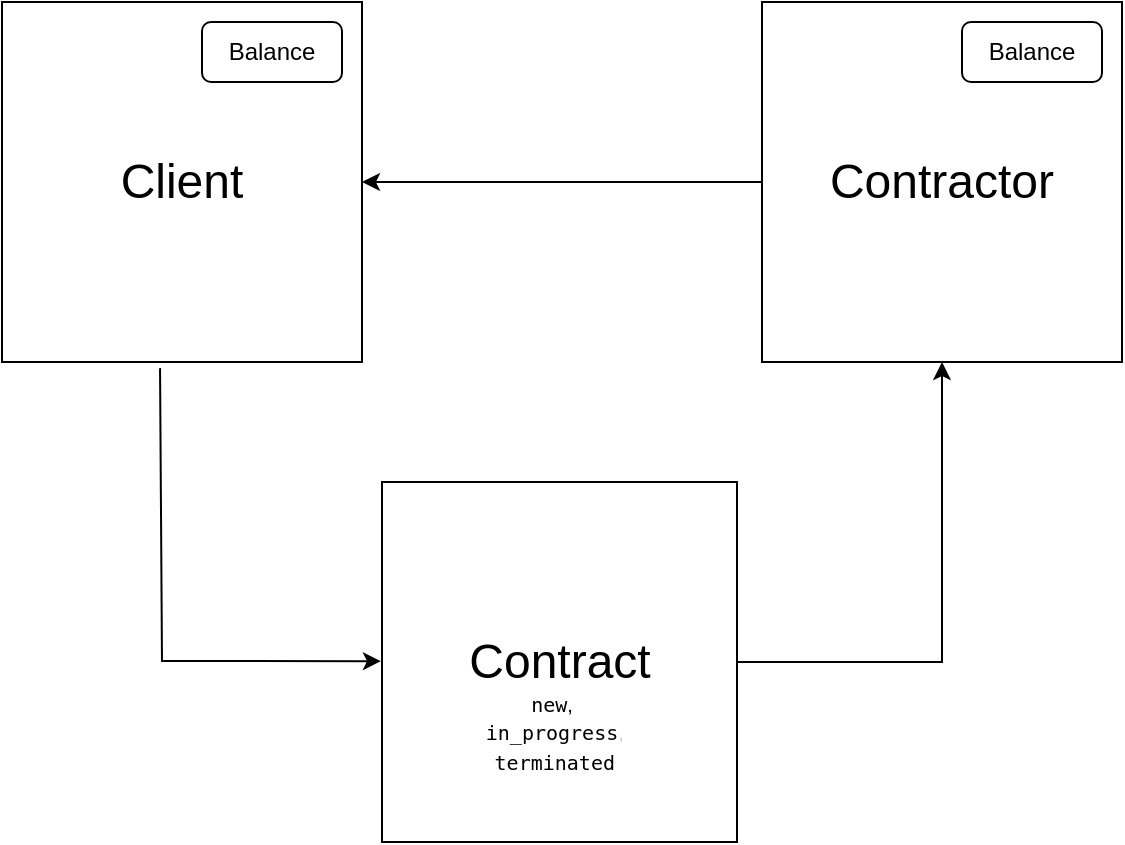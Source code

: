 <mxfile version="21.5.0" type="device">
  <diagram name="Page-1" id="N4poQZUCRJIgOqusgqXT">
    <mxGraphModel dx="1263" dy="784" grid="1" gridSize="10" guides="1" tooltips="1" connect="1" arrows="1" fold="1" page="1" pageScale="1" pageWidth="850" pageHeight="1100" math="0" shadow="0">
      <root>
        <mxCell id="0" />
        <mxCell id="1" parent="0" />
        <mxCell id="-pDCRGWogUtYBf0_griB-2" value="&lt;font style=&quot;font-size: 24px;&quot;&gt;Client&lt;/font&gt;" style="whiteSpace=wrap;html=1;aspect=fixed;" vertex="1" parent="1">
          <mxGeometry x="145" y="250" width="180" height="180" as="geometry" />
        </mxCell>
        <mxCell id="-pDCRGWogUtYBf0_griB-3" value="&lt;font style=&quot;font-size: 24px;&quot;&gt;Contractor&lt;/font&gt;" style="whiteSpace=wrap;html=1;aspect=fixed;" vertex="1" parent="1">
          <mxGeometry x="525" y="250" width="180" height="180" as="geometry" />
        </mxCell>
        <mxCell id="-pDCRGWogUtYBf0_griB-4" value="Balance" style="rounded=1;whiteSpace=wrap;html=1;" vertex="1" parent="1">
          <mxGeometry x="245" y="260" width="70" height="30" as="geometry" />
        </mxCell>
        <mxCell id="-pDCRGWogUtYBf0_griB-5" value="Balance" style="rounded=1;whiteSpace=wrap;html=1;" vertex="1" parent="1">
          <mxGeometry x="625" y="260" width="70" height="30" as="geometry" />
        </mxCell>
        <mxCell id="-pDCRGWogUtYBf0_griB-10" value="" style="endArrow=classic;html=1;rounded=0;exitX=0;exitY=0.667;exitDx=0;exitDy=0;exitPerimeter=0;" edge="1" parent="1">
          <mxGeometry width="50" height="50" relative="1" as="geometry">
            <mxPoint x="525" y="340.06" as="sourcePoint" />
            <mxPoint x="325" y="340" as="targetPoint" />
          </mxGeometry>
        </mxCell>
        <mxCell id="-pDCRGWogUtYBf0_griB-24" style="edgeStyle=orthogonalEdgeStyle;rounded=0;orthogonalLoop=1;jettySize=auto;html=1;exitX=1;exitY=0.5;exitDx=0;exitDy=0;entryX=0.5;entryY=1;entryDx=0;entryDy=0;" edge="1" parent="1" source="-pDCRGWogUtYBf0_griB-12" target="-pDCRGWogUtYBf0_griB-3">
          <mxGeometry relative="1" as="geometry" />
        </mxCell>
        <mxCell id="-pDCRGWogUtYBf0_griB-12" value="&lt;font style=&quot;font-size: 24px;&quot;&gt;Contract&lt;/font&gt;" style="rounded=0;whiteSpace=wrap;html=1;" vertex="1" parent="1">
          <mxGeometry x="335" y="490" width="177.5" height="180" as="geometry" />
        </mxCell>
        <mxCell id="-pDCRGWogUtYBf0_griB-13" value="&lt;font style=&quot;font-size: 10px;&quot;&gt;&lt;code style=&quot;color: var(--vscode-textPreformat-foreground); line-height: 1.357em; text-align: start;&quot;&gt;new&lt;/code&gt;,&lt;br&gt;&amp;nbsp;&lt;code style=&quot;color: var(--vscode-textPreformat-foreground); line-height: 1.357em; text-align: start;&quot;&gt;in_progress&lt;/code&gt;&lt;span style=&quot;color: rgb(212, 212, 212); text-align: start;&quot;&gt;,&lt;br&gt;&amp;nbsp;&lt;/span&gt;&lt;code style=&quot;color: var(--vscode-textPreformat-foreground); line-height: 1.357em; text-align: start;&quot;&gt;terminated&lt;/code&gt;&lt;/font&gt;" style="text;html=1;strokeColor=none;fillColor=none;align=center;verticalAlign=middle;whiteSpace=wrap;rounded=0;" vertex="1" parent="1">
          <mxGeometry x="390" y="600" width="60" height="30" as="geometry" />
        </mxCell>
        <mxCell id="-pDCRGWogUtYBf0_griB-21" value="" style="endArrow=none;html=1;rounded=0;entryX=0.439;entryY=1.017;entryDx=0;entryDy=0;entryPerimeter=0;" edge="1" parent="1" target="-pDCRGWogUtYBf0_griB-2">
          <mxGeometry width="50" height="50" relative="1" as="geometry">
            <mxPoint x="225" y="580" as="sourcePoint" />
            <mxPoint x="225" y="470" as="targetPoint" />
          </mxGeometry>
        </mxCell>
        <mxCell id="-pDCRGWogUtYBf0_griB-23" value="" style="endArrow=classic;html=1;rounded=0;entryX=-0.006;entryY=0.556;entryDx=0;entryDy=0;entryPerimeter=0;" edge="1" parent="1">
          <mxGeometry width="50" height="50" relative="1" as="geometry">
            <mxPoint x="225.53" y="579.5" as="sourcePoint" />
            <mxPoint x="334.465" y="579.58" as="targetPoint" />
          </mxGeometry>
        </mxCell>
      </root>
    </mxGraphModel>
  </diagram>
</mxfile>
